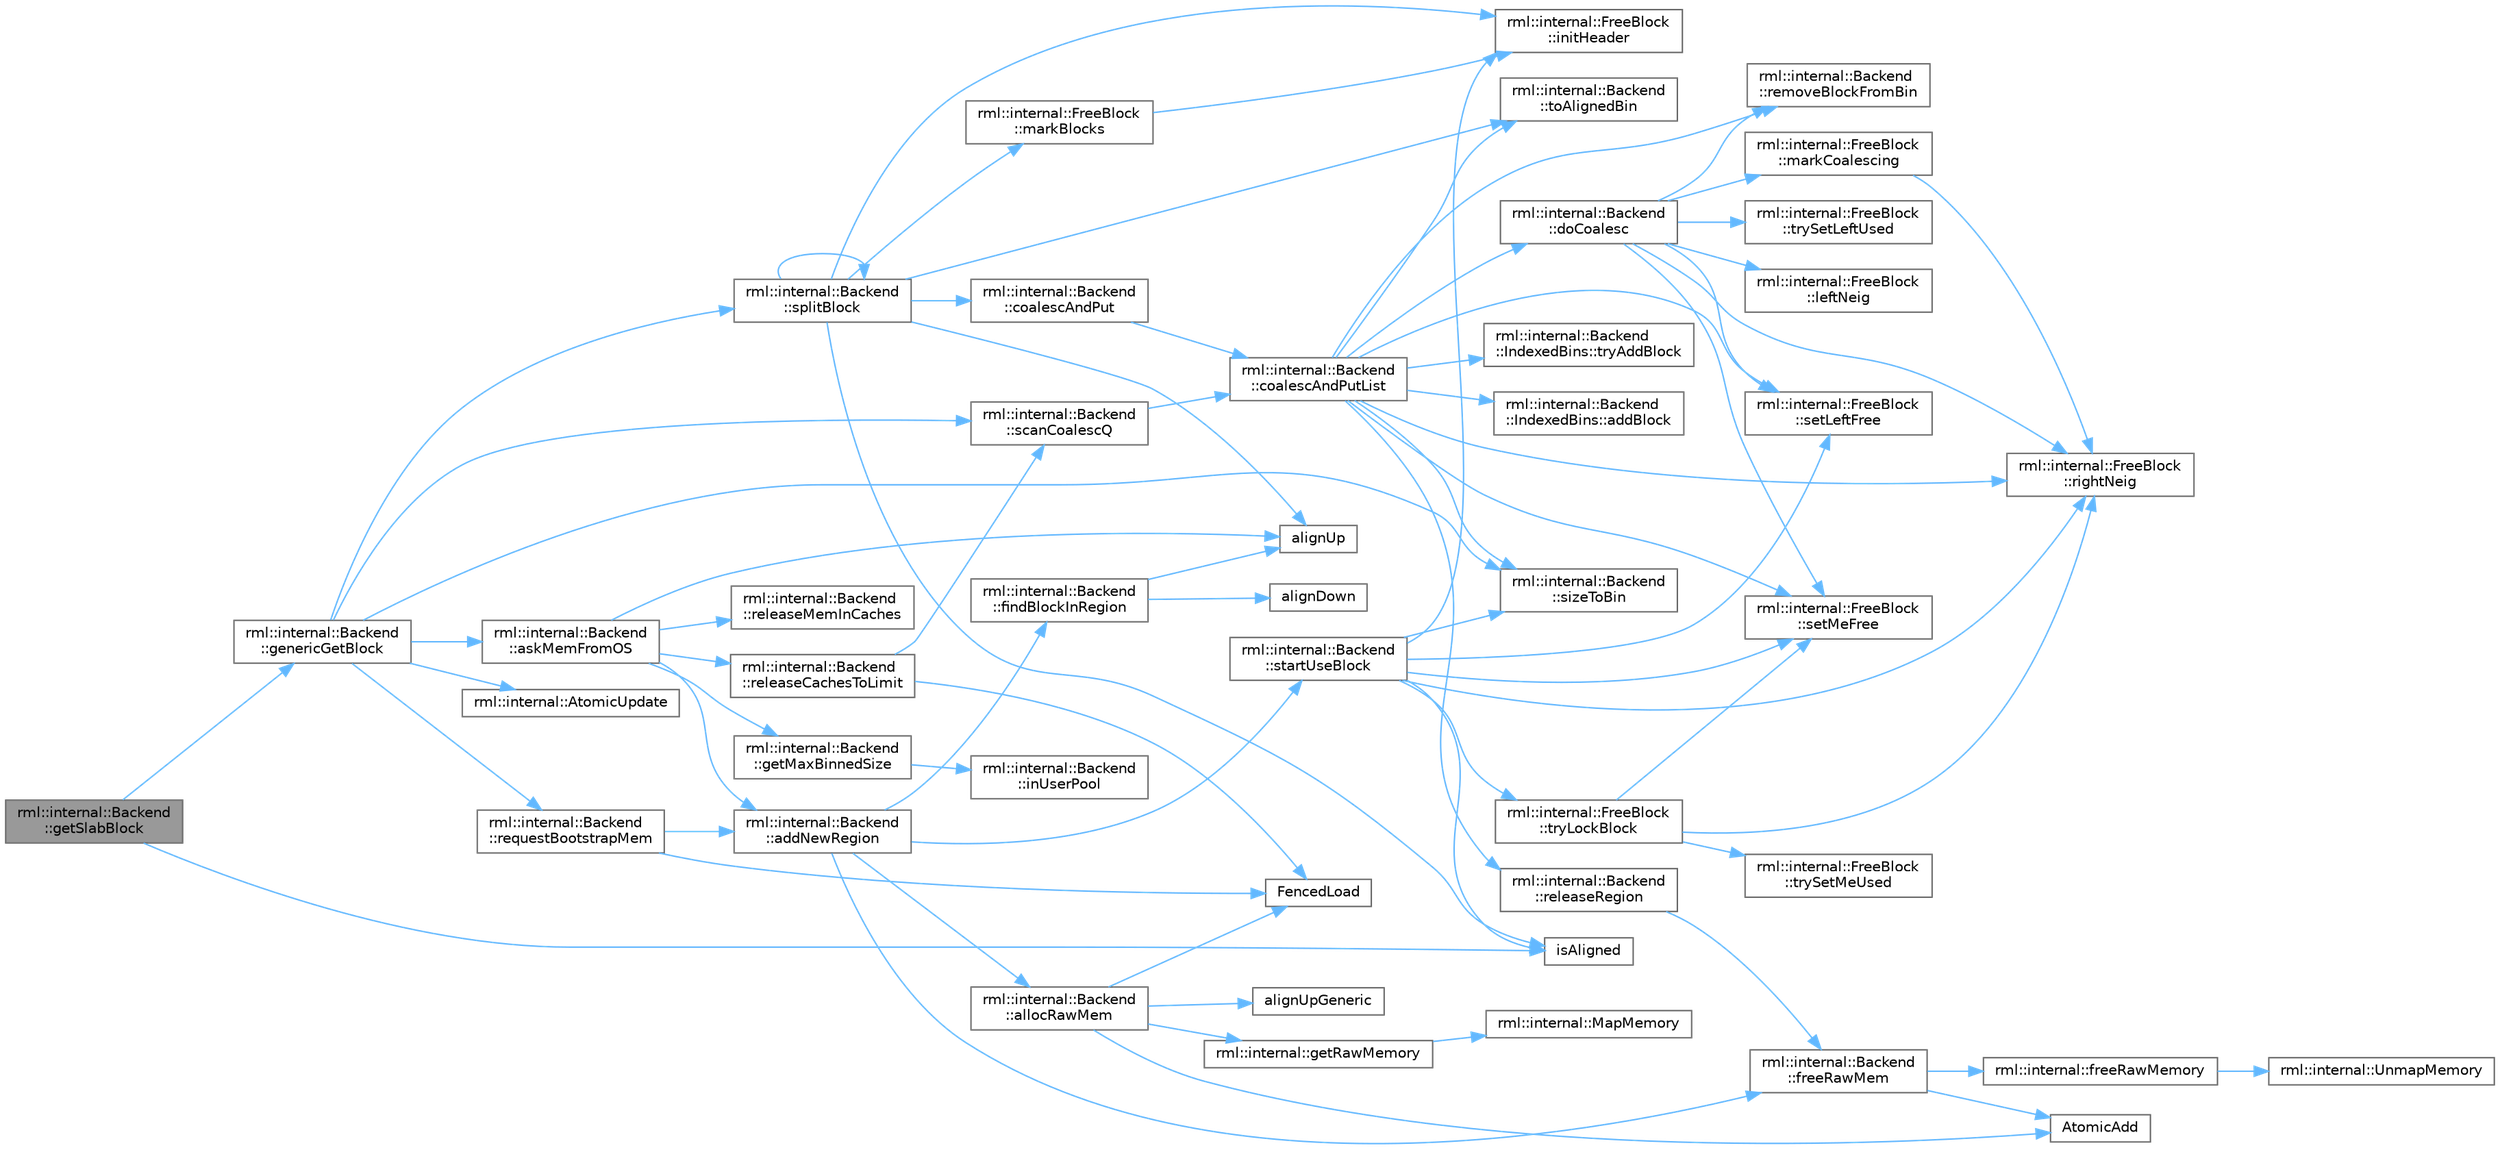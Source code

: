 digraph "rml::internal::Backend::getSlabBlock"
{
 // LATEX_PDF_SIZE
  bgcolor="transparent";
  edge [fontname=Helvetica,fontsize=10,labelfontname=Helvetica,labelfontsize=10];
  node [fontname=Helvetica,fontsize=10,shape=box,height=0.2,width=0.4];
  rankdir="LR";
  Node1 [id="Node000001",label="rml::internal::Backend\l::getSlabBlock",height=0.2,width=0.4,color="gray40", fillcolor="grey60", style="filled", fontcolor="black",tooltip=" "];
  Node1 -> Node2 [id="edge72_Node000001_Node000002",color="steelblue1",style="solid",tooltip=" "];
  Node2 [id="Node000002",label="rml::internal::Backend\l::genericGetBlock",height=0.2,width=0.4,color="grey40", fillcolor="white", style="filled",URL="$classrml_1_1internal_1_1_backend.html#a17c603dbded6b99ac85e338515ae0d40",tooltip=" "];
  Node2 -> Node3 [id="edge73_Node000002_Node000003",color="steelblue1",style="solid",tooltip=" "];
  Node3 [id="Node000003",label="rml::internal::Backend\l::askMemFromOS",height=0.2,width=0.4,color="grey40", fillcolor="white", style="filled",URL="$classrml_1_1internal_1_1_backend.html#a4c781fee21ce3ac75da9945ecb711df0",tooltip=" "];
  Node3 -> Node4 [id="edge74_Node000003_Node000004",color="steelblue1",style="solid",tooltip=" "];
  Node4 [id="Node000004",label="rml::internal::Backend\l::addNewRegion",height=0.2,width=0.4,color="grey40", fillcolor="white", style="filled",URL="$classrml_1_1internal_1_1_backend.html#a1ce796da1be182b3d41e823abcb3dc75",tooltip=" "];
  Node4 -> Node5 [id="edge75_Node000004_Node000005",color="steelblue1",style="solid",tooltip=" "];
  Node5 [id="Node000005",label="rml::internal::Backend\l::allocRawMem",height=0.2,width=0.4,color="grey40", fillcolor="white", style="filled",URL="$classrml_1_1internal_1_1_backend.html#ad064094fd6e2918eb5593a4b64ceba35",tooltip=" "];
  Node5 -> Node6 [id="edge76_Node000005_Node000006",color="steelblue1",style="solid",tooltip=" "];
  Node6 [id="Node000006",label="alignUpGeneric",height=0.2,width=0.4,color="grey40", fillcolor="white", style="filled",URL="$shared__utils_8h.html#a4bdb40129ff39a9afc33fbe26578426a",tooltip=" "];
  Node5 -> Node7 [id="edge77_Node000005_Node000007",color="steelblue1",style="solid",tooltip=" "];
  Node7 [id="Node000007",label="AtomicAdd",height=0.2,width=0.4,color="grey40", fillcolor="white", style="filled",URL="$_synchronize_8h.html#ae9382ede99cb71105906a4be5337e684",tooltip=" "];
  Node5 -> Node8 [id="edge78_Node000005_Node000008",color="steelblue1",style="solid",tooltip=" "];
  Node8 [id="Node000008",label="FencedLoad",height=0.2,width=0.4,color="grey40", fillcolor="white", style="filled",URL="$_synchronize_8h.html#a0792980ea26344eaf2fc0a4112b5d848",tooltip=" "];
  Node5 -> Node9 [id="edge79_Node000005_Node000009",color="steelblue1",style="solid",tooltip=" "];
  Node9 [id="Node000009",label="rml::internal::getRawMemory",height=0.2,width=0.4,color="grey40", fillcolor="white", style="filled",URL="$namespacerml_1_1internal.html#a20a102758b34fcecb92ab9a8a5b94bab",tooltip=" "];
  Node9 -> Node10 [id="edge80_Node000009_Node000010",color="steelblue1",style="solid",tooltip=" "];
  Node10 [id="Node000010",label="rml::internal::MapMemory",height=0.2,width=0.4,color="grey40", fillcolor="white", style="filled",URL="$namespacerml_1_1internal.html#a038c931fc1c5f3cca603db0605955f79",tooltip=" "];
  Node4 -> Node11 [id="edge81_Node000004_Node000011",color="steelblue1",style="solid",tooltip=" "];
  Node11 [id="Node000011",label="rml::internal::Backend\l::findBlockInRegion",height=0.2,width=0.4,color="grey40", fillcolor="white", style="filled",URL="$classrml_1_1internal_1_1_backend.html#a1e73aa6cfd79f88ec08170e253dbfbf9",tooltip=" "];
  Node11 -> Node12 [id="edge82_Node000011_Node000012",color="steelblue1",style="solid",tooltip=" "];
  Node12 [id="Node000012",label="alignDown",height=0.2,width=0.4,color="grey40", fillcolor="white", style="filled",URL="$shared__utils_8h.html#ab3918cd2395835f90b78b96d4e1e2390",tooltip=" "];
  Node11 -> Node13 [id="edge83_Node000011_Node000013",color="steelblue1",style="solid",tooltip=" "];
  Node13 [id="Node000013",label="alignUp",height=0.2,width=0.4,color="grey40", fillcolor="white", style="filled",URL="$shared__utils_8h.html#abf7a0e928f58ffeeefa291f674c30d69",tooltip=" "];
  Node4 -> Node14 [id="edge84_Node000004_Node000014",color="steelblue1",style="solid",tooltip=" "];
  Node14 [id="Node000014",label="rml::internal::Backend\l::freeRawMem",height=0.2,width=0.4,color="grey40", fillcolor="white", style="filled",URL="$classrml_1_1internal_1_1_backend.html#a7789b9e7e8feeb284af94e32f0fbd969",tooltip=" "];
  Node14 -> Node7 [id="edge85_Node000014_Node000007",color="steelblue1",style="solid",tooltip=" "];
  Node14 -> Node15 [id="edge86_Node000014_Node000015",color="steelblue1",style="solid",tooltip=" "];
  Node15 [id="Node000015",label="rml::internal::freeRawMemory",height=0.2,width=0.4,color="grey40", fillcolor="white", style="filled",URL="$namespacerml_1_1internal.html#a2ea1623a7b12844a70215bf8ae6544df",tooltip=" "];
  Node15 -> Node16 [id="edge87_Node000015_Node000016",color="steelblue1",style="solid",tooltip=" "];
  Node16 [id="Node000016",label="rml::internal::UnmapMemory",height=0.2,width=0.4,color="grey40", fillcolor="white", style="filled",URL="$namespacerml_1_1internal.html#a0d0de9a8386655564c0ccabe210fef00",tooltip=" "];
  Node4 -> Node17 [id="edge88_Node000004_Node000017",color="steelblue1",style="solid",tooltip=" "];
  Node17 [id="Node000017",label="rml::internal::Backend\l::startUseBlock",height=0.2,width=0.4,color="grey40", fillcolor="white", style="filled",URL="$classrml_1_1internal_1_1_backend.html#aa94dd2bec0167dbe34899fe4f6b26f1b",tooltip=" "];
  Node17 -> Node18 [id="edge89_Node000017_Node000018",color="steelblue1",style="solid",tooltip=" "];
  Node18 [id="Node000018",label="rml::internal::FreeBlock\l::initHeader",height=0.2,width=0.4,color="grey40", fillcolor="white", style="filled",URL="$classrml_1_1internal_1_1_free_block.html#a777d30e3372942de87930981c943576f",tooltip=" "];
  Node17 -> Node19 [id="edge90_Node000017_Node000019",color="steelblue1",style="solid",tooltip=" "];
  Node19 [id="Node000019",label="isAligned",height=0.2,width=0.4,color="grey40", fillcolor="white", style="filled",URL="$_customize_8h.html#a717f2c2c0501922cd654a5ebf49b287e",tooltip=" "];
  Node17 -> Node20 [id="edge91_Node000017_Node000020",color="steelblue1",style="solid",tooltip=" "];
  Node20 [id="Node000020",label="rml::internal::FreeBlock\l::rightNeig",height=0.2,width=0.4,color="grey40", fillcolor="white", style="filled",URL="$classrml_1_1internal_1_1_free_block.html#aac4719caa91288e649a063c1e63943ea",tooltip=" "];
  Node17 -> Node21 [id="edge92_Node000017_Node000021",color="steelblue1",style="solid",tooltip=" "];
  Node21 [id="Node000021",label="rml::internal::FreeBlock\l::setLeftFree",height=0.2,width=0.4,color="grey40", fillcolor="white", style="filled",URL="$classrml_1_1internal_1_1_free_block.html#aec3adaa09c9a1ac4ee63ec09f919d0ce",tooltip=" "];
  Node17 -> Node22 [id="edge93_Node000017_Node000022",color="steelblue1",style="solid",tooltip=" "];
  Node22 [id="Node000022",label="rml::internal::FreeBlock\l::setMeFree",height=0.2,width=0.4,color="grey40", fillcolor="white", style="filled",URL="$classrml_1_1internal_1_1_free_block.html#a288e6db81f9d5882ddc9cec10aa38db2",tooltip=" "];
  Node17 -> Node23 [id="edge94_Node000017_Node000023",color="steelblue1",style="solid",tooltip=" "];
  Node23 [id="Node000023",label="rml::internal::Backend\l::sizeToBin",height=0.2,width=0.4,color="grey40", fillcolor="white", style="filled",URL="$classrml_1_1internal_1_1_backend.html#a88ffac989c26a384799d3e6fedffa17b",tooltip=" "];
  Node17 -> Node24 [id="edge95_Node000017_Node000024",color="steelblue1",style="solid",tooltip=" "];
  Node24 [id="Node000024",label="rml::internal::FreeBlock\l::tryLockBlock",height=0.2,width=0.4,color="grey40", fillcolor="white", style="filled",URL="$classrml_1_1internal_1_1_free_block.html#a8ca50d0f759fba59416e6932741b8670",tooltip=" "];
  Node24 -> Node20 [id="edge96_Node000024_Node000020",color="steelblue1",style="solid",tooltip=" "];
  Node24 -> Node22 [id="edge97_Node000024_Node000022",color="steelblue1",style="solid",tooltip=" "];
  Node24 -> Node25 [id="edge98_Node000024_Node000025",color="steelblue1",style="solid",tooltip=" "];
  Node25 [id="Node000025",label="rml::internal::FreeBlock\l::trySetMeUsed",height=0.2,width=0.4,color="grey40", fillcolor="white", style="filled",URL="$classrml_1_1internal_1_1_free_block.html#a98f8c45a82c2e5191fc54a0f55f85eb4",tooltip=" "];
  Node3 -> Node13 [id="edge99_Node000003_Node000013",color="steelblue1",style="solid",tooltip=" "];
  Node3 -> Node26 [id="edge100_Node000003_Node000026",color="steelblue1",style="solid",tooltip=" "];
  Node26 [id="Node000026",label="rml::internal::Backend\l::getMaxBinnedSize",height=0.2,width=0.4,color="grey40", fillcolor="white", style="filled",URL="$classrml_1_1internal_1_1_backend.html#af7f29ce80d57a9417ba3abaa156a5959",tooltip=" "];
  Node26 -> Node27 [id="edge101_Node000026_Node000027",color="steelblue1",style="solid",tooltip=" "];
  Node27 [id="Node000027",label="rml::internal::Backend\l::inUserPool",height=0.2,width=0.4,color="grey40", fillcolor="white", style="filled",URL="$classrml_1_1internal_1_1_backend.html#a0d970b8baf9c882ee49d4467b88fcd3b",tooltip=" "];
  Node3 -> Node28 [id="edge102_Node000003_Node000028",color="steelblue1",style="solid",tooltip=" "];
  Node28 [id="Node000028",label="rml::internal::Backend\l::releaseCachesToLimit",height=0.2,width=0.4,color="grey40", fillcolor="white", style="filled",URL="$classrml_1_1internal_1_1_backend.html#aae091f8b82917d89257a77c7366e3621",tooltip=" "];
  Node28 -> Node8 [id="edge103_Node000028_Node000008",color="steelblue1",style="solid",tooltip=" "];
  Node28 -> Node29 [id="edge104_Node000028_Node000029",color="steelblue1",style="solid",tooltip=" "];
  Node29 [id="Node000029",label="rml::internal::Backend\l::scanCoalescQ",height=0.2,width=0.4,color="grey40", fillcolor="white", style="filled",URL="$classrml_1_1internal_1_1_backend.html#ade18da717ae37ea63f0a8cabc3a29536",tooltip=" "];
  Node29 -> Node30 [id="edge105_Node000029_Node000030",color="steelblue1",style="solid",tooltip=" "];
  Node30 [id="Node000030",label="rml::internal::Backend\l::coalescAndPutList",height=0.2,width=0.4,color="grey40", fillcolor="white", style="filled",URL="$classrml_1_1internal_1_1_backend.html#ab7187ff304d09cf6f069821b4ab8e2fb",tooltip=" "];
  Node30 -> Node31 [id="edge106_Node000030_Node000031",color="steelblue1",style="solid",tooltip=" "];
  Node31 [id="Node000031",label="rml::internal::Backend\l::IndexedBins::addBlock",height=0.2,width=0.4,color="grey40", fillcolor="white", style="filled",URL="$classrml_1_1internal_1_1_backend_1_1_indexed_bins.html#acb8b3b2c17574e6a77c9135c6f3e027d",tooltip=" "];
  Node30 -> Node32 [id="edge107_Node000030_Node000032",color="steelblue1",style="solid",tooltip=" "];
  Node32 [id="Node000032",label="rml::internal::Backend\l::doCoalesc",height=0.2,width=0.4,color="grey40", fillcolor="white", style="filled",URL="$classrml_1_1internal_1_1_backend.html#a7632dfe63a52e77e13875b7e44d4ab76",tooltip=" "];
  Node32 -> Node33 [id="edge108_Node000032_Node000033",color="steelblue1",style="solid",tooltip=" "];
  Node33 [id="Node000033",label="rml::internal::FreeBlock\l::leftNeig",height=0.2,width=0.4,color="grey40", fillcolor="white", style="filled",URL="$classrml_1_1internal_1_1_free_block.html#a9075db651a017ef5897fa40a019bda59",tooltip=" "];
  Node32 -> Node34 [id="edge109_Node000032_Node000034",color="steelblue1",style="solid",tooltip=" "];
  Node34 [id="Node000034",label="rml::internal::FreeBlock\l::markCoalescing",height=0.2,width=0.4,color="grey40", fillcolor="white", style="filled",URL="$classrml_1_1internal_1_1_free_block.html#a3ce0e6bfe3611b907f50f4a37b6baa39",tooltip=" "];
  Node34 -> Node20 [id="edge110_Node000034_Node000020",color="steelblue1",style="solid",tooltip=" "];
  Node32 -> Node35 [id="edge111_Node000032_Node000035",color="steelblue1",style="solid",tooltip=" "];
  Node35 [id="Node000035",label="rml::internal::Backend\l::removeBlockFromBin",height=0.2,width=0.4,color="grey40", fillcolor="white", style="filled",URL="$classrml_1_1internal_1_1_backend.html#a9e707331f648a72caf2822fa488b6273",tooltip=" "];
  Node32 -> Node20 [id="edge112_Node000032_Node000020",color="steelblue1",style="solid",tooltip=" "];
  Node32 -> Node21 [id="edge113_Node000032_Node000021",color="steelblue1",style="solid",tooltip=" "];
  Node32 -> Node22 [id="edge114_Node000032_Node000022",color="steelblue1",style="solid",tooltip=" "];
  Node32 -> Node36 [id="edge115_Node000032_Node000036",color="steelblue1",style="solid",tooltip=" "];
  Node36 [id="Node000036",label="rml::internal::FreeBlock\l::trySetLeftUsed",height=0.2,width=0.4,color="grey40", fillcolor="white", style="filled",URL="$classrml_1_1internal_1_1_free_block.html#a130e1d04a373da8fc346399589225bb7",tooltip=" "];
  Node30 -> Node37 [id="edge116_Node000030_Node000037",color="steelblue1",style="solid",tooltip=" "];
  Node37 [id="Node000037",label="rml::internal::Backend\l::releaseRegion",height=0.2,width=0.4,color="grey40", fillcolor="white", style="filled",URL="$classrml_1_1internal_1_1_backend.html#abc1e069ce438bb93d53e6a9333253d47",tooltip=" "];
  Node37 -> Node14 [id="edge117_Node000037_Node000014",color="steelblue1",style="solid",tooltip=" "];
  Node30 -> Node35 [id="edge118_Node000030_Node000035",color="steelblue1",style="solid",tooltip=" "];
  Node30 -> Node20 [id="edge119_Node000030_Node000020",color="steelblue1",style="solid",tooltip=" "];
  Node30 -> Node21 [id="edge120_Node000030_Node000021",color="steelblue1",style="solid",tooltip=" "];
  Node30 -> Node22 [id="edge121_Node000030_Node000022",color="steelblue1",style="solid",tooltip=" "];
  Node30 -> Node23 [id="edge122_Node000030_Node000023",color="steelblue1",style="solid",tooltip=" "];
  Node30 -> Node38 [id="edge123_Node000030_Node000038",color="steelblue1",style="solid",tooltip=" "];
  Node38 [id="Node000038",label="rml::internal::Backend\l::toAlignedBin",height=0.2,width=0.4,color="grey40", fillcolor="white", style="filled",URL="$classrml_1_1internal_1_1_backend.html#a361793e5067f0627700c3d6e10f230bd",tooltip=" "];
  Node30 -> Node39 [id="edge124_Node000030_Node000039",color="steelblue1",style="solid",tooltip=" "];
  Node39 [id="Node000039",label="rml::internal::Backend\l::IndexedBins::tryAddBlock",height=0.2,width=0.4,color="grey40", fillcolor="white", style="filled",URL="$classrml_1_1internal_1_1_backend_1_1_indexed_bins.html#a462c443a37dea32f4c5cfdec77067233",tooltip=" "];
  Node3 -> Node40 [id="edge125_Node000003_Node000040",color="steelblue1",style="solid",tooltip=" "];
  Node40 [id="Node000040",label="rml::internal::Backend\l::releaseMemInCaches",height=0.2,width=0.4,color="grey40", fillcolor="white", style="filled",URL="$classrml_1_1internal_1_1_backend.html#a9408e9ba0543412f2fac3089b0c9e46e",tooltip=" "];
  Node2 -> Node41 [id="edge126_Node000002_Node000041",color="steelblue1",style="solid",tooltip=" "];
  Node41 [id="Node000041",label="rml::internal::AtomicUpdate",height=0.2,width=0.4,color="grey40", fillcolor="white", style="filled",URL="$namespacerml_1_1internal.html#af7c2ebdeed6d0ee45dd9474b25fe5ff1",tooltip=" "];
  Node2 -> Node42 [id="edge127_Node000002_Node000042",color="steelblue1",style="solid",tooltip=" "];
  Node42 [id="Node000042",label="rml::internal::Backend\l::requestBootstrapMem",height=0.2,width=0.4,color="grey40", fillcolor="white", style="filled",URL="$classrml_1_1internal_1_1_backend.html#aff7afe8ff25d96689368544633aebd5b",tooltip=" "];
  Node42 -> Node4 [id="edge128_Node000042_Node000004",color="steelblue1",style="solid",tooltip=" "];
  Node42 -> Node8 [id="edge129_Node000042_Node000008",color="steelblue1",style="solid",tooltip=" "];
  Node2 -> Node29 [id="edge130_Node000002_Node000029",color="steelblue1",style="solid",tooltip=" "];
  Node2 -> Node23 [id="edge131_Node000002_Node000023",color="steelblue1",style="solid",tooltip=" "];
  Node2 -> Node43 [id="edge132_Node000002_Node000043",color="steelblue1",style="solid",tooltip=" "];
  Node43 [id="Node000043",label="rml::internal::Backend\l::splitBlock",height=0.2,width=0.4,color="grey40", fillcolor="white", style="filled",URL="$classrml_1_1internal_1_1_backend.html#a31193cf3a8e8c5f2f4a3004bca4cadf2",tooltip=" "];
  Node43 -> Node13 [id="edge133_Node000043_Node000013",color="steelblue1",style="solid",tooltip=" "];
  Node43 -> Node44 [id="edge134_Node000043_Node000044",color="steelblue1",style="solid",tooltip=" "];
  Node44 [id="Node000044",label="rml::internal::Backend\l::coalescAndPut",height=0.2,width=0.4,color="grey40", fillcolor="white", style="filled",URL="$classrml_1_1internal_1_1_backend.html#a73a1ed638532f524b5d79d243547dcc8",tooltip=" "];
  Node44 -> Node30 [id="edge135_Node000044_Node000030",color="steelblue1",style="solid",tooltip=" "];
  Node43 -> Node18 [id="edge136_Node000043_Node000018",color="steelblue1",style="solid",tooltip=" "];
  Node43 -> Node19 [id="edge137_Node000043_Node000019",color="steelblue1",style="solid",tooltip=" "];
  Node43 -> Node45 [id="edge138_Node000043_Node000045",color="steelblue1",style="solid",tooltip=" "];
  Node45 [id="Node000045",label="rml::internal::FreeBlock\l::markBlocks",height=0.2,width=0.4,color="grey40", fillcolor="white", style="filled",URL="$classrml_1_1internal_1_1_free_block.html#aa5bf7b2524e73ac7930fe322b4a5dc95",tooltip=" "];
  Node45 -> Node18 [id="edge139_Node000045_Node000018",color="steelblue1",style="solid",tooltip=" "];
  Node43 -> Node43 [id="edge140_Node000043_Node000043",color="steelblue1",style="solid",tooltip=" "];
  Node43 -> Node38 [id="edge141_Node000043_Node000038",color="steelblue1",style="solid",tooltip=" "];
  Node1 -> Node19 [id="edge142_Node000001_Node000019",color="steelblue1",style="solid",tooltip=" "];
}
